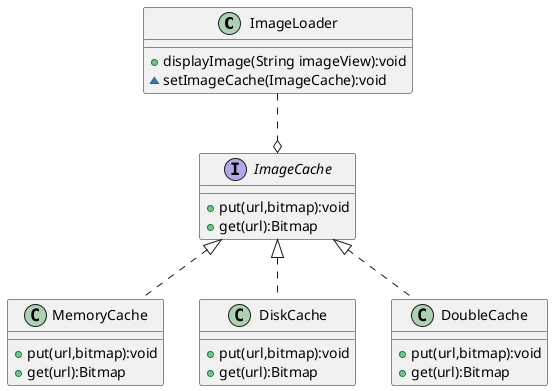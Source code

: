 @startuml
class ImageLoader{
+ displayImage(String imageView):void
~ setImageCache(ImageCache):void
}

ImageLoader ..o ImageCache

interface ImageCache{
+ put(url,bitmap):void
+ get(url):Bitmap
}

class MemoryCache implements ImageCache{
+ put(url,bitmap):void
+ get(url):Bitmap
}

class DiskCache implements ImageCache{
+ put(url,bitmap):void
+ get(url):Bitmap
}

class DoubleCache implements ImageCache{
+ put(url,bitmap):void
+ get(url):Bitmap
}
@enduml